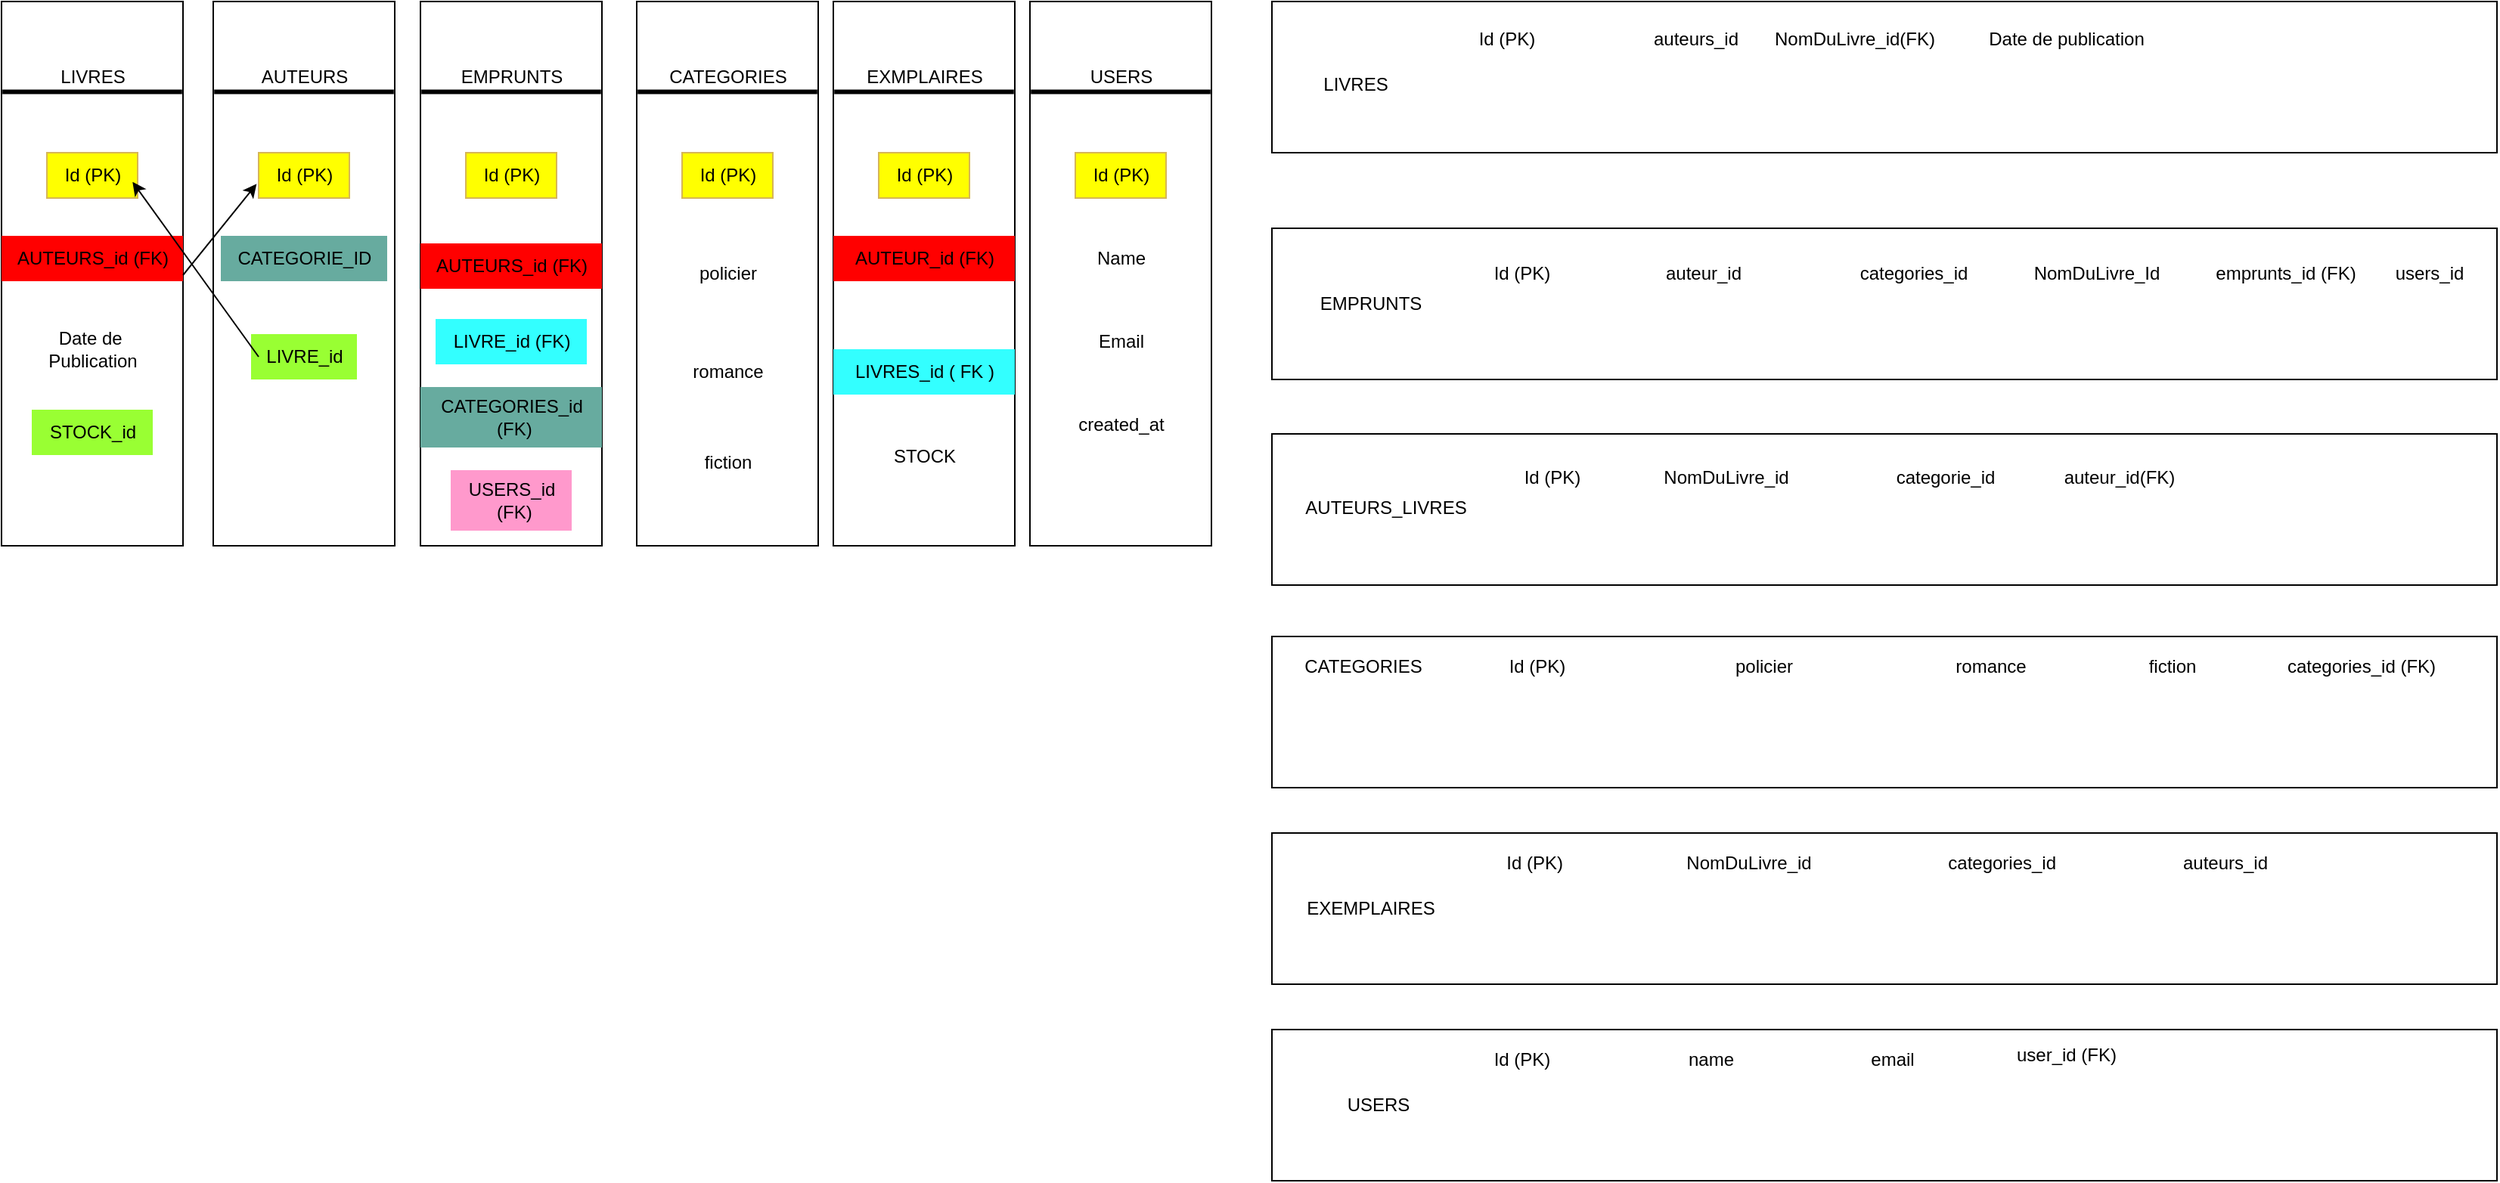 <mxfile version="26.0.16">
  <diagram name="Page-1" id="i7ImQxPpGs-lb5HzgOeP">
    <mxGraphModel dx="2901" dy="649" grid="1" gridSize="10" guides="1" tooltips="1" connect="1" arrows="1" fold="1" page="1" pageScale="1" pageWidth="827" pageHeight="1169" math="0" shadow="0">
      <root>
        <mxCell id="0" />
        <mxCell id="1" parent="0" />
        <mxCell id="d63WF_MDzuo1NfwLzAkS-2" value="" style="rounded=0;whiteSpace=wrap;html=1;" parent="1" vertex="1">
          <mxGeometry x="-10" y="60" width="810" height="100" as="geometry" />
        </mxCell>
        <mxCell id="d63WF_MDzuo1NfwLzAkS-5" value="EMPRUNTS" style="text;html=1;align=center;verticalAlign=middle;resizable=0;points=[];autosize=1;strokeColor=none;fillColor=none;" parent="1" vertex="1">
          <mxGeometry x="20" y="245" width="90" height="30" as="geometry" />
        </mxCell>
        <mxCell id="d63WF_MDzuo1NfwLzAkS-10" value="auteurs_id" style="text;html=1;align=center;verticalAlign=middle;resizable=0;points=[];autosize=1;strokeColor=none;fillColor=none;" parent="1" vertex="1">
          <mxGeometry x="230" y="70" width="80" height="30" as="geometry" />
        </mxCell>
        <mxCell id="d63WF_MDzuo1NfwLzAkS-11" value="Date de publication" style="text;html=1;align=center;verticalAlign=middle;resizable=0;points=[];autosize=1;strokeColor=none;fillColor=none;" parent="1" vertex="1">
          <mxGeometry x="450" y="70" width="130" height="30" as="geometry" />
        </mxCell>
        <mxCell id="d63WF_MDzuo1NfwLzAkS-13" value="Id (PK)" style="text;html=1;align=center;verticalAlign=middle;resizable=0;points=[];autosize=1;strokeColor=none;fillColor=none;" parent="1" vertex="1">
          <mxGeometry x="115" y="70" width="60" height="30" as="geometry" />
        </mxCell>
        <mxCell id="d63WF_MDzuo1NfwLzAkS-15" value="NomDuLivre_id(FK)" style="text;html=1;align=center;verticalAlign=middle;resizable=0;points=[];autosize=1;strokeColor=none;fillColor=none;" parent="1" vertex="1">
          <mxGeometry x="310" y="70" width="130" height="30" as="geometry" />
        </mxCell>
        <mxCell id="d63WF_MDzuo1NfwLzAkS-16" value="LIVRES" style="text;html=1;align=center;verticalAlign=middle;resizable=0;points=[];autosize=1;strokeColor=none;fillColor=none;" parent="1" vertex="1">
          <mxGeometry x="10" y="100" width="70" height="30" as="geometry" />
        </mxCell>
        <mxCell id="d63WF_MDzuo1NfwLzAkS-17" value="" style="rounded=0;whiteSpace=wrap;html=1;" parent="1" vertex="1">
          <mxGeometry x="-10" y="210" width="810" height="100" as="geometry" />
        </mxCell>
        <mxCell id="d63WF_MDzuo1NfwLzAkS-18" value="EMPRUNTS" style="text;html=1;align=center;verticalAlign=middle;resizable=0;points=[];autosize=1;strokeColor=none;fillColor=none;" parent="1" vertex="1">
          <mxGeometry x="10" y="245" width="90" height="30" as="geometry" />
        </mxCell>
        <mxCell id="d63WF_MDzuo1NfwLzAkS-19" value="categories_id" style="text;html=1;align=center;verticalAlign=middle;resizable=0;points=[];autosize=1;strokeColor=none;fillColor=none;" parent="1" vertex="1">
          <mxGeometry x="369" y="225" width="90" height="30" as="geometry" />
        </mxCell>
        <mxCell id="d63WF_MDzuo1NfwLzAkS-20" value="auteur_id" style="text;html=1;align=center;verticalAlign=middle;resizable=0;points=[];autosize=1;strokeColor=none;fillColor=none;" parent="1" vertex="1">
          <mxGeometry x="240" y="225" width="70" height="30" as="geometry" />
        </mxCell>
        <mxCell id="d63WF_MDzuo1NfwLzAkS-21" value="Id (PK)" style="text;html=1;align=center;verticalAlign=middle;resizable=0;points=[];autosize=1;strokeColor=none;fillColor=none;" parent="1" vertex="1">
          <mxGeometry x="125" y="225" width="60" height="30" as="geometry" />
        </mxCell>
        <mxCell id="d63WF_MDzuo1NfwLzAkS-24" value="" style="rounded=0;whiteSpace=wrap;html=1;" parent="1" vertex="1">
          <mxGeometry x="-10" y="346" width="810" height="100" as="geometry" />
        </mxCell>
        <mxCell id="d63WF_MDzuo1NfwLzAkS-25" value="AUTEURS_LIVRES" style="text;html=1;align=center;verticalAlign=middle;resizable=0;points=[];autosize=1;strokeColor=none;fillColor=none;" parent="1" vertex="1">
          <mxGeometry y="380" width="130" height="30" as="geometry" />
        </mxCell>
        <mxCell id="d63WF_MDzuo1NfwLzAkS-26" value="Id (PK)" style="text;html=1;align=center;verticalAlign=middle;resizable=0;points=[];autosize=1;strokeColor=none;fillColor=none;" parent="1" vertex="1">
          <mxGeometry x="145" y="360" width="60" height="30" as="geometry" />
        </mxCell>
        <mxCell id="d63WF_MDzuo1NfwLzAkS-28" value="NomDuLivre_id" style="text;html=1;align=center;verticalAlign=middle;resizable=0;points=[];autosize=1;strokeColor=none;fillColor=none;" parent="1" vertex="1">
          <mxGeometry x="235" y="360" width="110" height="30" as="geometry" />
        </mxCell>
        <mxCell id="d63WF_MDzuo1NfwLzAkS-29" value="categorie_id" style="text;html=1;align=center;verticalAlign=middle;resizable=0;points=[];autosize=1;strokeColor=none;fillColor=none;" parent="1" vertex="1">
          <mxGeometry x="390" y="360" width="90" height="30" as="geometry" />
        </mxCell>
        <mxCell id="d63WF_MDzuo1NfwLzAkS-30" value="" style="rounded=0;whiteSpace=wrap;html=1;" parent="1" vertex="1">
          <mxGeometry x="-10" y="480" width="810" height="100" as="geometry" />
        </mxCell>
        <mxCell id="d63WF_MDzuo1NfwLzAkS-31" value="CATEGORIES" style="text;html=1;align=center;verticalAlign=middle;resizable=0;points=[];autosize=1;strokeColor=none;fillColor=none;" parent="1" vertex="1">
          <mxGeometry y="485" width="100" height="30" as="geometry" />
        </mxCell>
        <mxCell id="d63WF_MDzuo1NfwLzAkS-32" value="fiction" style="text;html=1;align=center;verticalAlign=middle;resizable=0;points=[];autosize=1;strokeColor=none;fillColor=none;" parent="1" vertex="1">
          <mxGeometry x="560" y="485" width="50" height="30" as="geometry" />
        </mxCell>
        <mxCell id="d63WF_MDzuo1NfwLzAkS-34" value="romance" style="text;html=1;align=center;verticalAlign=middle;resizable=0;points=[];autosize=1;strokeColor=none;fillColor=none;" parent="1" vertex="1">
          <mxGeometry x="430" y="485" width="70" height="30" as="geometry" />
        </mxCell>
        <mxCell id="d63WF_MDzuo1NfwLzAkS-35" value="policier" style="text;html=1;align=center;verticalAlign=middle;resizable=0;points=[];autosize=1;strokeColor=none;fillColor=none;" parent="1" vertex="1">
          <mxGeometry x="285" y="485" width="60" height="30" as="geometry" />
        </mxCell>
        <mxCell id="d63WF_MDzuo1NfwLzAkS-36" value="Id (PK)" style="text;html=1;align=center;verticalAlign=middle;resizable=0;points=[];autosize=1;strokeColor=none;fillColor=none;" parent="1" vertex="1">
          <mxGeometry x="135" y="485" width="60" height="30" as="geometry" />
        </mxCell>
        <mxCell id="d63WF_MDzuo1NfwLzAkS-37" value="NomDuLivre_Id" style="text;html=1;align=center;verticalAlign=middle;resizable=0;points=[];autosize=1;strokeColor=none;fillColor=none;" parent="1" vertex="1">
          <mxGeometry x="480" y="225" width="110" height="30" as="geometry" />
        </mxCell>
        <mxCell id="d63WF_MDzuo1NfwLzAkS-38" value="&lt;span style=&quot;color: rgba(0, 0, 0, 0); font-family: monospace; font-size: 0px; text-align: start; text-wrap-mode: nowrap;&quot;&gt;%3CmxGraphModel%3E%3Croot%3E%3CmxCell%20id%3D%220%22%2F%3E%3CmxCell%20id%3D%221%22%20parent%3D%220%22%2F%3E%3CmxCell%20id%3D%222%22%20value%3D%22CATEGORIES%22%20style%3D%22text%3Bhtml%3D1%3Balign%3Dcenter%3BverticalAlign%3Dmiddle%3Bresizable%3D0%3Bpoints%3D%5B%5D%3Bautosize%3D1%3BstrokeColor%3Dnone%3BfillColor%3Dnone%3B%22%20vertex%3D%221%22%20parent%3D%221%22%3E%3CmxGeometry%20y%3D%22515%22%20width%3D%22100%22%20height%3D%2230%22%20as%3D%22geometry%22%2F%3E%3C%2FmxCell%3E%3C%2Froot%3E%3C%2FmxGraphModel%3E&lt;/span&gt;" style="rounded=0;whiteSpace=wrap;html=1;" parent="1" vertex="1">
          <mxGeometry x="-10" y="610" width="810" height="100" as="geometry" />
        </mxCell>
        <mxCell id="d63WF_MDzuo1NfwLzAkS-39" value="EXEMPLAIRES" style="text;html=1;align=center;verticalAlign=middle;resizable=0;points=[];autosize=1;strokeColor=none;fillColor=none;" parent="1" vertex="1">
          <mxGeometry y="645" width="110" height="30" as="geometry" />
        </mxCell>
        <mxCell id="d63WF_MDzuo1NfwLzAkS-40" value="Id (PK)&amp;nbsp;" style="text;html=1;align=center;verticalAlign=middle;resizable=0;points=[];autosize=1;strokeColor=none;fillColor=none;" parent="1" vertex="1">
          <mxGeometry x="135" y="615" width="60" height="30" as="geometry" />
        </mxCell>
        <mxCell id="d63WF_MDzuo1NfwLzAkS-41" value="NomDuLivre_id" style="text;html=1;align=center;verticalAlign=middle;resizable=0;points=[];autosize=1;strokeColor=none;fillColor=none;" parent="1" vertex="1">
          <mxGeometry x="250" y="615" width="110" height="30" as="geometry" />
        </mxCell>
        <mxCell id="d63WF_MDzuo1NfwLzAkS-42" value="categories_id (FK)" style="text;html=1;align=center;verticalAlign=middle;resizable=0;points=[];autosize=1;strokeColor=none;fillColor=none;" parent="1" vertex="1">
          <mxGeometry x="650" y="485" width="120" height="30" as="geometry" />
        </mxCell>
        <mxCell id="d63WF_MDzuo1NfwLzAkS-43" value="categories_id&amp;nbsp;" style="text;html=1;align=center;verticalAlign=middle;resizable=0;points=[];autosize=1;strokeColor=none;fillColor=none;" parent="1" vertex="1">
          <mxGeometry x="424" y="615" width="100" height="30" as="geometry" />
        </mxCell>
        <mxCell id="d63WF_MDzuo1NfwLzAkS-44" value="auteurs_id" style="text;html=1;align=center;verticalAlign=middle;resizable=0;points=[];autosize=1;strokeColor=none;fillColor=none;" parent="1" vertex="1">
          <mxGeometry x="580" y="615" width="80" height="30" as="geometry" />
        </mxCell>
        <mxCell id="d63WF_MDzuo1NfwLzAkS-45" value="auteur_id(FK)" style="text;html=1;align=center;verticalAlign=middle;resizable=0;points=[];autosize=1;strokeColor=none;fillColor=none;" parent="1" vertex="1">
          <mxGeometry x="500" y="360" width="100" height="30" as="geometry" />
        </mxCell>
        <mxCell id="d63WF_MDzuo1NfwLzAkS-46" value="emprunts_id (FK)" style="text;html=1;align=center;verticalAlign=middle;resizable=0;points=[];autosize=1;strokeColor=none;fillColor=none;" parent="1" vertex="1">
          <mxGeometry x="600" y="225" width="120" height="30" as="geometry" />
        </mxCell>
        <mxCell id="d63WF_MDzuo1NfwLzAkS-50" value="&lt;span style=&quot;color: rgba(0, 0, 0, 0); font-family: monospace; font-size: 0px; text-align: start; text-wrap-mode: nowrap;&quot;&gt;%3CmxGraphModel%3E%3Croot%3E%3CmxCell%20id%3D%220%22%2F%3E%3CmxCell%20id%3D%221%22%20parent%3D%220%22%2F%3E%3CmxCell%20id%3D%222%22%20value%3D%22CATEGORIES%22%20style%3D%22text%3Bhtml%3D1%3Balign%3Dcenter%3BverticalAlign%3Dmiddle%3Bresizable%3D0%3Bpoints%3D%5B%5D%3Bautosize%3D1%3BstrokeColor%3Dnone%3BfillColor%3Dnone%3B%22%20vertex%3D%221%22%20parent%3D%221%22%3E%3CmxGeometry%20y%3D%22515%22%20width%3D%22100%22%20height%3D%2230%22%20as%3D%22geometry%22%2F%3E%3C%2FmxCell%3E%3C%2Froot%3E%3C%2FmxGraphModel%3E&lt;/span&gt;" style="rounded=0;whiteSpace=wrap;html=1;" parent="1" vertex="1">
          <mxGeometry x="-10" y="740" width="810" height="100" as="geometry" />
        </mxCell>
        <mxCell id="d63WF_MDzuo1NfwLzAkS-51" value="USERS" style="text;html=1;align=center;verticalAlign=middle;resizable=0;points=[];autosize=1;strokeColor=none;fillColor=none;" parent="1" vertex="1">
          <mxGeometry x="30" y="775" width="60" height="30" as="geometry" />
        </mxCell>
        <mxCell id="d63WF_MDzuo1NfwLzAkS-52" value="Id (PK)" style="text;html=1;align=center;verticalAlign=middle;resizable=0;points=[];autosize=1;strokeColor=none;fillColor=none;" parent="1" vertex="1">
          <mxGeometry x="125" y="745" width="60" height="30" as="geometry" />
        </mxCell>
        <mxCell id="d63WF_MDzuo1NfwLzAkS-53" value="name" style="text;html=1;align=center;verticalAlign=middle;resizable=0;points=[];autosize=1;strokeColor=none;fillColor=none;" parent="1" vertex="1">
          <mxGeometry x="255" y="745" width="50" height="30" as="geometry" />
        </mxCell>
        <mxCell id="d63WF_MDzuo1NfwLzAkS-54" value="user_id (FK)" style="text;html=1;align=center;verticalAlign=middle;resizable=0;points=[];autosize=1;strokeColor=none;fillColor=none;" parent="1" vertex="1">
          <mxGeometry x="470" y="742" width="90" height="30" as="geometry" />
        </mxCell>
        <mxCell id="d63WF_MDzuo1NfwLzAkS-55" value="email" style="text;html=1;align=center;verticalAlign=middle;resizable=0;points=[];autosize=1;strokeColor=none;fillColor=none;" parent="1" vertex="1">
          <mxGeometry x="375" y="745" width="50" height="30" as="geometry" />
        </mxCell>
        <mxCell id="d63WF_MDzuo1NfwLzAkS-56" value="users_id" style="text;html=1;align=center;verticalAlign=middle;resizable=0;points=[];autosize=1;strokeColor=none;fillColor=none;" parent="1" vertex="1">
          <mxGeometry x="720" y="225" width="70" height="30" as="geometry" />
        </mxCell>
        <mxCell id="oMkyQLbxiGc-3ZXYpDxB-1" value="" style="rounded=0;whiteSpace=wrap;html=1;" parent="1" vertex="1">
          <mxGeometry x="-850" y="60" width="120" height="360" as="geometry" />
        </mxCell>
        <mxCell id="oMkyQLbxiGc-3ZXYpDxB-2" value="LIVRES" style="text;html=1;align=center;verticalAlign=middle;resizable=0;points=[];autosize=1;strokeColor=none;fillColor=none;" parent="1" vertex="1">
          <mxGeometry x="-825" y="95" width="70" height="30" as="geometry" />
        </mxCell>
        <mxCell id="oMkyQLbxiGc-3ZXYpDxB-3" value="Id (PK)" style="text;html=1;align=center;verticalAlign=middle;resizable=0;points=[];autosize=1;strokeColor=#d6b656;fillColor=#FFFF00;" parent="1" vertex="1">
          <mxGeometry x="-820" y="160" width="60" height="30" as="geometry" />
        </mxCell>
        <mxCell id="oMkyQLbxiGc-3ZXYpDxB-4" value="AUTEURS_id (FK)" style="text;html=1;align=center;verticalAlign=middle;resizable=0;points=[];autosize=1;strokeColor=none;fillColor=#FF0000;" parent="1" vertex="1">
          <mxGeometry x="-850" y="215" width="120" height="30" as="geometry" />
        </mxCell>
        <mxCell id="oMkyQLbxiGc-3ZXYpDxB-6" value="Date de&amp;nbsp;&lt;div&gt;Publication&lt;/div&gt;" style="text;html=1;align=center;verticalAlign=middle;resizable=0;points=[];autosize=1;strokeColor=none;fillColor=none;" parent="1" vertex="1">
          <mxGeometry x="-830" y="270" width="80" height="40" as="geometry" />
        </mxCell>
        <mxCell id="oMkyQLbxiGc-3ZXYpDxB-8" value="" style="endArrow=none;html=1;rounded=0;entryX=0.995;entryY=0.166;entryDx=0;entryDy=0;entryPerimeter=0;exitX=0.005;exitY=0.166;exitDx=0;exitDy=0;exitPerimeter=0;strokeWidth=3;" parent="1" source="oMkyQLbxiGc-3ZXYpDxB-1" target="oMkyQLbxiGc-3ZXYpDxB-1" edge="1">
          <mxGeometry width="50" height="50" relative="1" as="geometry">
            <mxPoint x="-850" y="124" as="sourcePoint" />
            <mxPoint x="-728" y="125" as="targetPoint" />
          </mxGeometry>
        </mxCell>
        <mxCell id="oMkyQLbxiGc-3ZXYpDxB-9" value="" style="rounded=0;whiteSpace=wrap;html=1;" parent="1" vertex="1">
          <mxGeometry x="-710" y="60" width="120" height="360" as="geometry" />
        </mxCell>
        <mxCell id="oMkyQLbxiGc-3ZXYpDxB-10" value="Id (PK)" style="text;html=1;align=center;verticalAlign=middle;resizable=0;points=[];autosize=1;strokeColor=#d6b656;fillColor=#FFFF00;" parent="1" vertex="1">
          <mxGeometry x="-680" y="160" width="60" height="30" as="geometry" />
        </mxCell>
        <mxCell id="oMkyQLbxiGc-3ZXYpDxB-11" value="CATEGORIE_ID" style="text;html=1;align=center;verticalAlign=middle;resizable=0;points=[];autosize=1;strokeColor=none;fillColor=#67AB9F;" parent="1" vertex="1">
          <mxGeometry x="-705" y="215" width="110" height="30" as="geometry" />
        </mxCell>
        <mxCell id="oMkyQLbxiGc-3ZXYpDxB-13" value="LIVRE_id" style="text;html=1;align=center;verticalAlign=middle;resizable=0;points=[];autosize=1;strokeColor=none;fillColor=#99FF33;" parent="1" vertex="1">
          <mxGeometry x="-685" y="280" width="70" height="30" as="geometry" />
        </mxCell>
        <mxCell id="oMkyQLbxiGc-3ZXYpDxB-14" value="" style="endArrow=none;html=1;rounded=0;entryX=0.995;entryY=0.166;entryDx=0;entryDy=0;entryPerimeter=0;exitX=0.005;exitY=0.166;exitDx=0;exitDy=0;exitPerimeter=0;strokeWidth=3;" parent="1" source="oMkyQLbxiGc-3ZXYpDxB-9" target="oMkyQLbxiGc-3ZXYpDxB-9" edge="1">
          <mxGeometry width="50" height="50" relative="1" as="geometry">
            <mxPoint x="-710" y="124" as="sourcePoint" />
            <mxPoint x="-588" y="125" as="targetPoint" />
          </mxGeometry>
        </mxCell>
        <mxCell id="oMkyQLbxiGc-3ZXYpDxB-15" value="" style="rounded=0;whiteSpace=wrap;html=1;" parent="1" vertex="1">
          <mxGeometry x="-300" y="60" width="120" height="360" as="geometry" />
        </mxCell>
        <mxCell id="oMkyQLbxiGc-3ZXYpDxB-20" value="" style="endArrow=none;html=1;rounded=0;entryX=0.995;entryY=0.166;entryDx=0;entryDy=0;entryPerimeter=0;exitX=0.005;exitY=0.166;exitDx=0;exitDy=0;exitPerimeter=0;strokeWidth=3;" parent="1" source="oMkyQLbxiGc-3ZXYpDxB-15" target="oMkyQLbxiGc-3ZXYpDxB-15" edge="1">
          <mxGeometry width="50" height="50" relative="1" as="geometry">
            <mxPoint x="-830" y="144" as="sourcePoint" />
            <mxPoint x="-708" y="145" as="targetPoint" />
          </mxGeometry>
        </mxCell>
        <mxCell id="oMkyQLbxiGc-3ZXYpDxB-21" value="" style="rounded=0;whiteSpace=wrap;html=1;" parent="1" vertex="1">
          <mxGeometry x="-430" y="60" width="120" height="360" as="geometry" />
        </mxCell>
        <mxCell id="oMkyQLbxiGc-3ZXYpDxB-26" value="" style="endArrow=none;html=1;rounded=0;entryX=0.995;entryY=0.166;entryDx=0;entryDy=0;entryPerimeter=0;exitX=0.005;exitY=0.166;exitDx=0;exitDy=0;exitPerimeter=0;strokeWidth=3;" parent="1" source="oMkyQLbxiGc-3ZXYpDxB-21" target="oMkyQLbxiGc-3ZXYpDxB-21" edge="1">
          <mxGeometry width="50" height="50" relative="1" as="geometry">
            <mxPoint x="-820" y="154" as="sourcePoint" />
            <mxPoint x="-698" y="155" as="targetPoint" />
          </mxGeometry>
        </mxCell>
        <mxCell id="oMkyQLbxiGc-3ZXYpDxB-27" value="" style="rounded=0;whiteSpace=wrap;html=1;" parent="1" vertex="1">
          <mxGeometry x="-573" y="60" width="120" height="360" as="geometry" />
        </mxCell>
        <mxCell id="oMkyQLbxiGc-3ZXYpDxB-28" value="Id (PK)" style="text;html=1;align=center;verticalAlign=middle;resizable=0;points=[];autosize=1;strokeColor=#d6b656;fillColor=#FFFF00;" parent="1" vertex="1">
          <mxGeometry x="-543" y="160" width="60" height="30" as="geometry" />
        </mxCell>
        <mxCell id="oMkyQLbxiGc-3ZXYpDxB-29" value="AUTEURS_id (FK)" style="text;html=1;align=center;verticalAlign=middle;resizable=0;points=[];autosize=1;strokeColor=none;fillColor=#FF0000;" parent="1" vertex="1">
          <mxGeometry x="-573" y="220" width="120" height="30" as="geometry" />
        </mxCell>
        <mxCell id="oMkyQLbxiGc-3ZXYpDxB-30" value="LIVRE_id (FK)" style="text;html=1;align=center;verticalAlign=middle;resizable=0;points=[];autosize=1;strokeColor=none;fillColor=#33FFFF;" parent="1" vertex="1">
          <mxGeometry x="-563" y="270" width="100" height="30" as="geometry" />
        </mxCell>
        <mxCell id="oMkyQLbxiGc-3ZXYpDxB-31" value="CATEGORIES_id&lt;div&gt;&amp;nbsp;(FK)&lt;/div&gt;" style="text;html=1;align=center;verticalAlign=middle;resizable=0;points=[];autosize=1;strokeColor=none;fillColor=#67AB9F;" parent="1" vertex="1">
          <mxGeometry x="-573" y="315" width="120" height="40" as="geometry" />
        </mxCell>
        <mxCell id="oMkyQLbxiGc-3ZXYpDxB-32" value="" style="endArrow=none;html=1;rounded=0;entryX=0.995;entryY=0.166;entryDx=0;entryDy=0;entryPerimeter=0;exitX=0.005;exitY=0.166;exitDx=0;exitDy=0;exitPerimeter=0;strokeWidth=3;" parent="1" source="oMkyQLbxiGc-3ZXYpDxB-27" target="oMkyQLbxiGc-3ZXYpDxB-27" edge="1">
          <mxGeometry width="50" height="50" relative="1" as="geometry">
            <mxPoint x="-573" y="124" as="sourcePoint" />
            <mxPoint x="-451" y="125" as="targetPoint" />
          </mxGeometry>
        </mxCell>
        <mxCell id="oMkyQLbxiGc-3ZXYpDxB-35" value="AUTEURS" style="text;html=1;align=center;verticalAlign=middle;resizable=0;points=[];autosize=1;strokeColor=none;fillColor=none;" parent="1" vertex="1">
          <mxGeometry x="-690" y="95" width="80" height="30" as="geometry" />
        </mxCell>
        <mxCell id="oMkyQLbxiGc-3ZXYpDxB-36" value="EMPRUNTS" style="text;html=1;align=center;verticalAlign=middle;resizable=0;points=[];autosize=1;strokeColor=none;fillColor=none;" parent="1" vertex="1">
          <mxGeometry x="-558" y="95" width="90" height="30" as="geometry" />
        </mxCell>
        <mxCell id="oMkyQLbxiGc-3ZXYpDxB-37" value="CATEGORIES" style="text;html=1;align=center;verticalAlign=middle;resizable=0;points=[];autosize=1;strokeColor=none;fillColor=none;" parent="1" vertex="1">
          <mxGeometry x="-420" y="95" width="100" height="30" as="geometry" />
        </mxCell>
        <mxCell id="oMkyQLbxiGc-3ZXYpDxB-38" value="EXMPLAIRES" style="text;html=1;align=center;verticalAlign=middle;resizable=0;points=[];autosize=1;strokeColor=none;fillColor=none;" parent="1" vertex="1">
          <mxGeometry x="-290" y="95" width="100" height="30" as="geometry" />
        </mxCell>
        <mxCell id="oMkyQLbxiGc-3ZXYpDxB-40" value="" style="rounded=0;whiteSpace=wrap;html=1;" parent="1" vertex="1">
          <mxGeometry x="-170" y="60" width="120" height="360" as="geometry" />
        </mxCell>
        <mxCell id="oMkyQLbxiGc-3ZXYpDxB-41" value="USERS" style="text;html=1;align=center;verticalAlign=middle;resizable=0;points=[];autosize=1;strokeColor=none;fillColor=none;" parent="1" vertex="1">
          <mxGeometry x="-140" y="95" width="60" height="30" as="geometry" />
        </mxCell>
        <mxCell id="oMkyQLbxiGc-3ZXYpDxB-42" value="Id (PK)" style="text;html=1;align=center;verticalAlign=middle;resizable=0;points=[];autosize=1;strokeColor=#d6b656;fillColor=#FFFF00;" parent="1" vertex="1">
          <mxGeometry x="-400" y="160" width="60" height="30" as="geometry" />
        </mxCell>
        <mxCell id="oMkyQLbxiGc-3ZXYpDxB-43" value="policier" style="text;html=1;align=center;verticalAlign=middle;resizable=0;points=[];autosize=1;strokeColor=none;fillColor=none;" parent="1" vertex="1">
          <mxGeometry x="-400" y="225" width="60" height="30" as="geometry" />
        </mxCell>
        <mxCell id="oMkyQLbxiGc-3ZXYpDxB-44" value="romance" style="text;html=1;align=center;verticalAlign=middle;resizable=0;points=[];autosize=1;strokeColor=none;fillColor=none;" parent="1" vertex="1">
          <mxGeometry x="-405" y="290" width="70" height="30" as="geometry" />
        </mxCell>
        <mxCell id="oMkyQLbxiGc-3ZXYpDxB-45" value="fiction" style="text;html=1;align=center;verticalAlign=middle;resizable=0;points=[];autosize=1;strokeColor=none;fillColor=none;" parent="1" vertex="1">
          <mxGeometry x="-395" y="350" width="50" height="30" as="geometry" />
        </mxCell>
        <mxCell id="oMkyQLbxiGc-3ZXYpDxB-46" value="" style="endArrow=none;html=1;rounded=0;entryX=0.995;entryY=0.166;entryDx=0;entryDy=0;entryPerimeter=0;exitX=0.005;exitY=0.166;exitDx=0;exitDy=0;exitPerimeter=0;strokeWidth=3;" parent="1" source="oMkyQLbxiGc-3ZXYpDxB-40" target="oMkyQLbxiGc-3ZXYpDxB-40" edge="1">
          <mxGeometry width="50" height="50" relative="1" as="geometry">
            <mxPoint x="-130" y="124" as="sourcePoint" />
            <mxPoint x="-8" y="125" as="targetPoint" />
          </mxGeometry>
        </mxCell>
        <mxCell id="oMkyQLbxiGc-3ZXYpDxB-62" value="Id (PK)" style="text;html=1;align=center;verticalAlign=middle;resizable=0;points=[];autosize=1;strokeColor=#d6b656;fillColor=#FFFF00;" parent="1" vertex="1">
          <mxGeometry x="-270" y="160" width="60" height="30" as="geometry" />
        </mxCell>
        <mxCell id="oMkyQLbxiGc-3ZXYpDxB-63" value="AUTEUR_id (FK)" style="text;html=1;align=center;verticalAlign=middle;resizable=0;points=[];autosize=1;strokeColor=none;fillColor=#FF0000;" parent="1" vertex="1">
          <mxGeometry x="-300" y="215" width="120" height="30" as="geometry" />
        </mxCell>
        <mxCell id="oMkyQLbxiGc-3ZXYpDxB-64" value="LIVRES_id ( FK )" style="text;html=1;align=center;verticalAlign=middle;resizable=0;points=[];autosize=1;strokeColor=none;fillColor=#33FFFF;" parent="1" vertex="1">
          <mxGeometry x="-300" y="290" width="120" height="30" as="geometry" />
        </mxCell>
        <mxCell id="oMkyQLbxiGc-3ZXYpDxB-71" value="Id (PK)" style="text;html=1;align=center;verticalAlign=middle;resizable=0;points=[];autosize=1;strokeColor=#d6b656;fillColor=#FFFF00;" parent="1" vertex="1">
          <mxGeometry x="-140" y="160" width="60" height="30" as="geometry" />
        </mxCell>
        <mxCell id="oMkyQLbxiGc-3ZXYpDxB-72" value="Name" style="text;html=1;align=center;verticalAlign=middle;resizable=0;points=[];autosize=1;strokeColor=none;fillColor=none;" parent="1" vertex="1">
          <mxGeometry x="-140" y="215" width="60" height="30" as="geometry" />
        </mxCell>
        <mxCell id="oMkyQLbxiGc-3ZXYpDxB-73" value="Email" style="text;html=1;align=center;verticalAlign=middle;resizable=0;points=[];autosize=1;strokeColor=none;fillColor=none;" parent="1" vertex="1">
          <mxGeometry x="-135" y="270" width="50" height="30" as="geometry" />
        </mxCell>
        <mxCell id="oMkyQLbxiGc-3ZXYpDxB-74" value="created_at" style="text;html=1;align=center;verticalAlign=middle;resizable=0;points=[];autosize=1;strokeColor=none;fillColor=none;" parent="1" vertex="1">
          <mxGeometry x="-150" y="325" width="80" height="30" as="geometry" />
        </mxCell>
        <mxCell id="oMkyQLbxiGc-3ZXYpDxB-75" value="" style="endArrow=classic;html=1;rounded=0;entryX=0.944;entryY=0.644;entryDx=0;entryDy=0;entryPerimeter=0;" parent="1" target="oMkyQLbxiGc-3ZXYpDxB-3" edge="1">
          <mxGeometry width="50" height="50" relative="1" as="geometry">
            <mxPoint x="-680" y="295" as="sourcePoint" />
            <mxPoint x="-630" y="245" as="targetPoint" />
            <Array as="points" />
          </mxGeometry>
        </mxCell>
        <mxCell id="oMkyQLbxiGc-3ZXYpDxB-76" value="" style="endArrow=classic;html=1;rounded=0;entryX=-0.022;entryY=0.689;entryDx=0;entryDy=0;entryPerimeter=0;" parent="1" target="oMkyQLbxiGc-3ZXYpDxB-10" edge="1">
          <mxGeometry width="50" height="50" relative="1" as="geometry">
            <mxPoint x="-730" y="241" as="sourcePoint" />
            <mxPoint x="-813" y="125" as="targetPoint" />
            <Array as="points" />
          </mxGeometry>
        </mxCell>
        <mxCell id="oMkyQLbxiGc-3ZXYpDxB-77" value="USERS_id&lt;div&gt;&amp;nbsp;(FK)&lt;/div&gt;" style="text;html=1;align=center;verticalAlign=middle;resizable=0;points=[];autosize=1;strokeColor=none;fillColor=#FF99CC;" parent="1" vertex="1">
          <mxGeometry x="-553" y="370" width="80" height="40" as="geometry" />
        </mxCell>
        <mxCell id="oMkyQLbxiGc-3ZXYpDxB-79" value="STOCK_id" style="text;html=1;align=center;verticalAlign=middle;resizable=0;points=[];autosize=1;strokeColor=none;fillColor=#99FF33;" parent="1" vertex="1">
          <mxGeometry x="-830" y="330" width="80" height="30" as="geometry" />
        </mxCell>
        <mxCell id="oMkyQLbxiGc-3ZXYpDxB-81" value="STOCK" style="text;html=1;align=center;verticalAlign=middle;resizable=0;points=[];autosize=1;strokeColor=none;fillColor=none;" parent="1" vertex="1">
          <mxGeometry x="-270" y="346" width="60" height="30" as="geometry" />
        </mxCell>
      </root>
    </mxGraphModel>
  </diagram>
</mxfile>
